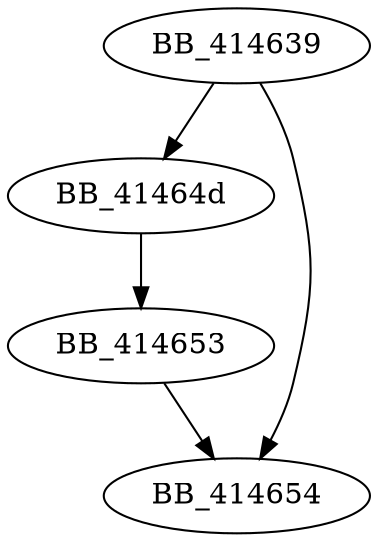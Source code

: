 DiGraph sub_414639{
BB_414639->BB_41464d
BB_414639->BB_414654
BB_41464d->BB_414653
BB_414653->BB_414654
}
